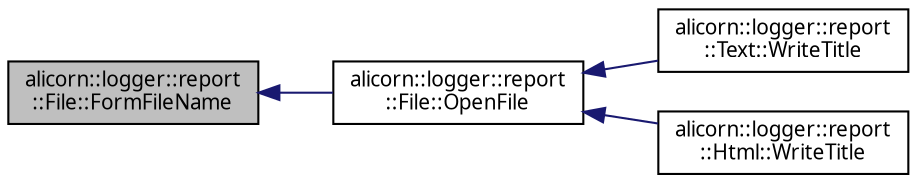 digraph "alicorn::logger::report::File::FormFileName"
{
 // INTERACTIVE_SVG=YES
  edge [fontname="Verdana",fontsize="10",labelfontname="Verdana",labelfontsize="10"];
  node [fontname="Verdana",fontsize="10",shape=record];
  rankdir="LR";
  Node1 [label="alicorn::logger::report\l::File::FormFileName",height=0.2,width=0.4,color="black", fillcolor="grey75", style="filled", fontcolor="black"];
  Node1 -> Node2 [dir="back",color="midnightblue",fontsize="10",style="solid",fontname="Verdana"];
  Node2 [label="alicorn::logger::report\l::File::OpenFile",height=0.2,width=0.4,color="black", fillcolor="white", style="filled",URL="$a00087.html#aaaf2c3c72eeff330e433f306a7f547c1",tooltip="Функция открытия нового файла лога. "];
  Node2 -> Node3 [dir="back",color="midnightblue",fontsize="10",style="solid",fontname="Verdana"];
  Node3 [label="alicorn::logger::report\l::Text::WriteTitle",height=0.2,width=0.4,color="black", fillcolor="white", style="filled",URL="$a00138.html#a16e5c27860d379682fe582396e14609d",tooltip="Функция записи в лог заголовка журнала. "];
  Node2 -> Node4 [dir="back",color="midnightblue",fontsize="10",style="solid",fontname="Verdana"];
  Node4 [label="alicorn::logger::report\l::Html::WriteTitle",height=0.2,width=0.4,color="black", fillcolor="white", style="filled",URL="$a00092.html#ac2a4a7ffecb04b2b5fe1fbf34009da1b",tooltip="Функция записи в лог заголовка журнала. "];
}
